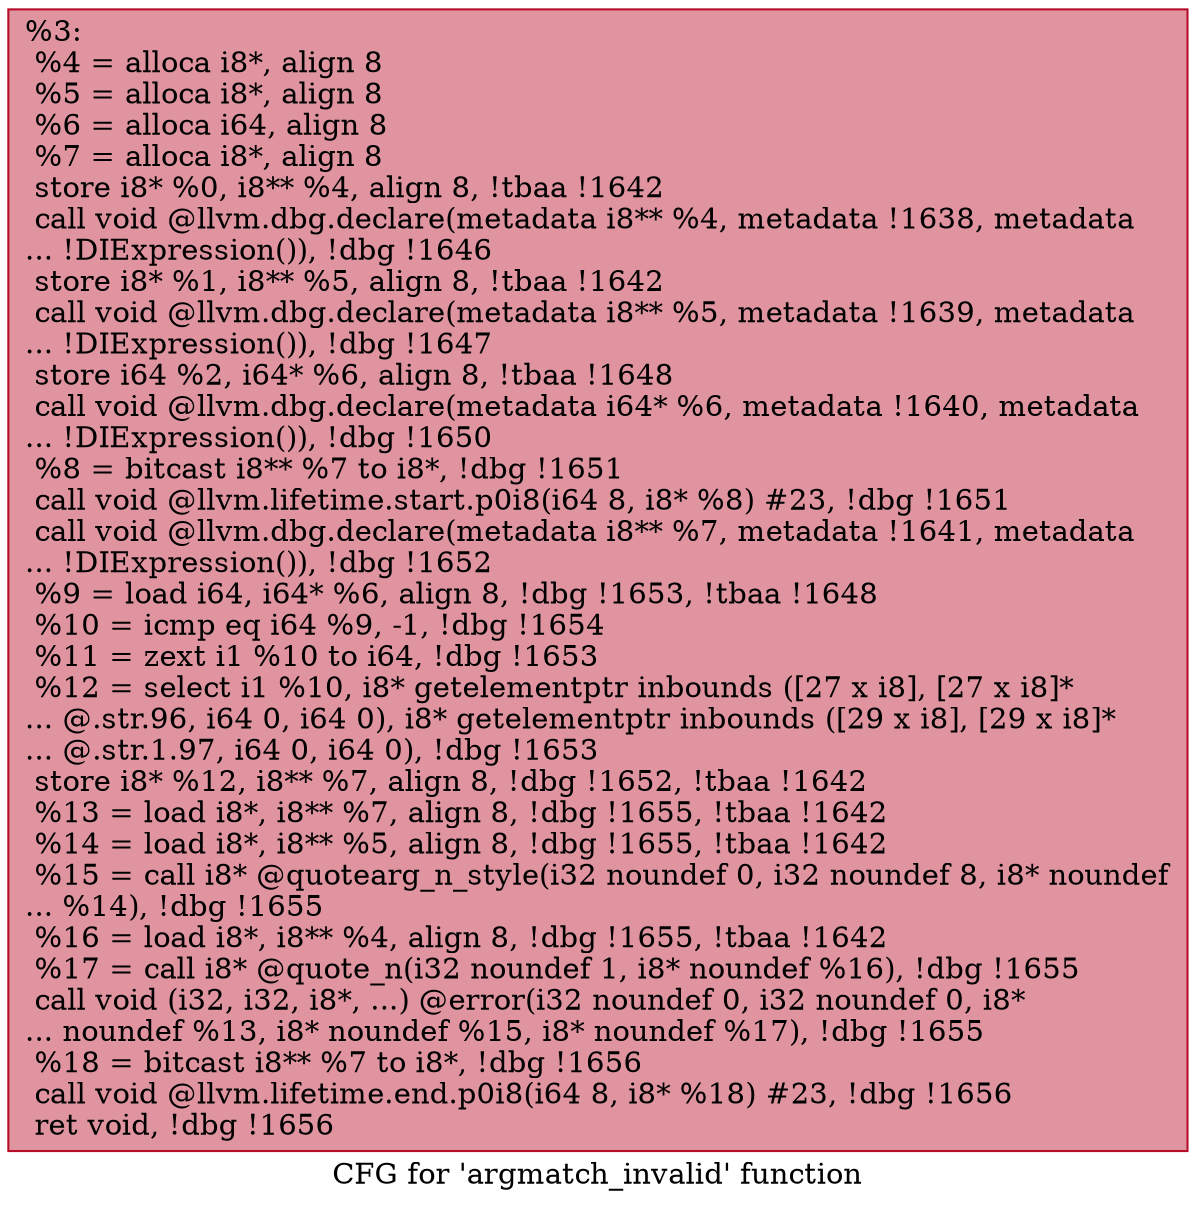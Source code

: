 digraph "CFG for 'argmatch_invalid' function" {
	label="CFG for 'argmatch_invalid' function";

	Node0x154e510 [shape=record,color="#b70d28ff", style=filled, fillcolor="#b70d2870",label="{%3:\l  %4 = alloca i8*, align 8\l  %5 = alloca i8*, align 8\l  %6 = alloca i64, align 8\l  %7 = alloca i8*, align 8\l  store i8* %0, i8** %4, align 8, !tbaa !1642\l  call void @llvm.dbg.declare(metadata i8** %4, metadata !1638, metadata\l... !DIExpression()), !dbg !1646\l  store i8* %1, i8** %5, align 8, !tbaa !1642\l  call void @llvm.dbg.declare(metadata i8** %5, metadata !1639, metadata\l... !DIExpression()), !dbg !1647\l  store i64 %2, i64* %6, align 8, !tbaa !1648\l  call void @llvm.dbg.declare(metadata i64* %6, metadata !1640, metadata\l... !DIExpression()), !dbg !1650\l  %8 = bitcast i8** %7 to i8*, !dbg !1651\l  call void @llvm.lifetime.start.p0i8(i64 8, i8* %8) #23, !dbg !1651\l  call void @llvm.dbg.declare(metadata i8** %7, metadata !1641, metadata\l... !DIExpression()), !dbg !1652\l  %9 = load i64, i64* %6, align 8, !dbg !1653, !tbaa !1648\l  %10 = icmp eq i64 %9, -1, !dbg !1654\l  %11 = zext i1 %10 to i64, !dbg !1653\l  %12 = select i1 %10, i8* getelementptr inbounds ([27 x i8], [27 x i8]*\l... @.str.96, i64 0, i64 0), i8* getelementptr inbounds ([29 x i8], [29 x i8]*\l... @.str.1.97, i64 0, i64 0), !dbg !1653\l  store i8* %12, i8** %7, align 8, !dbg !1652, !tbaa !1642\l  %13 = load i8*, i8** %7, align 8, !dbg !1655, !tbaa !1642\l  %14 = load i8*, i8** %5, align 8, !dbg !1655, !tbaa !1642\l  %15 = call i8* @quotearg_n_style(i32 noundef 0, i32 noundef 8, i8* noundef\l... %14), !dbg !1655\l  %16 = load i8*, i8** %4, align 8, !dbg !1655, !tbaa !1642\l  %17 = call i8* @quote_n(i32 noundef 1, i8* noundef %16), !dbg !1655\l  call void (i32, i32, i8*, ...) @error(i32 noundef 0, i32 noundef 0, i8*\l... noundef %13, i8* noundef %15, i8* noundef %17), !dbg !1655\l  %18 = bitcast i8** %7 to i8*, !dbg !1656\l  call void @llvm.lifetime.end.p0i8(i64 8, i8* %18) #23, !dbg !1656\l  ret void, !dbg !1656\l}"];
}
